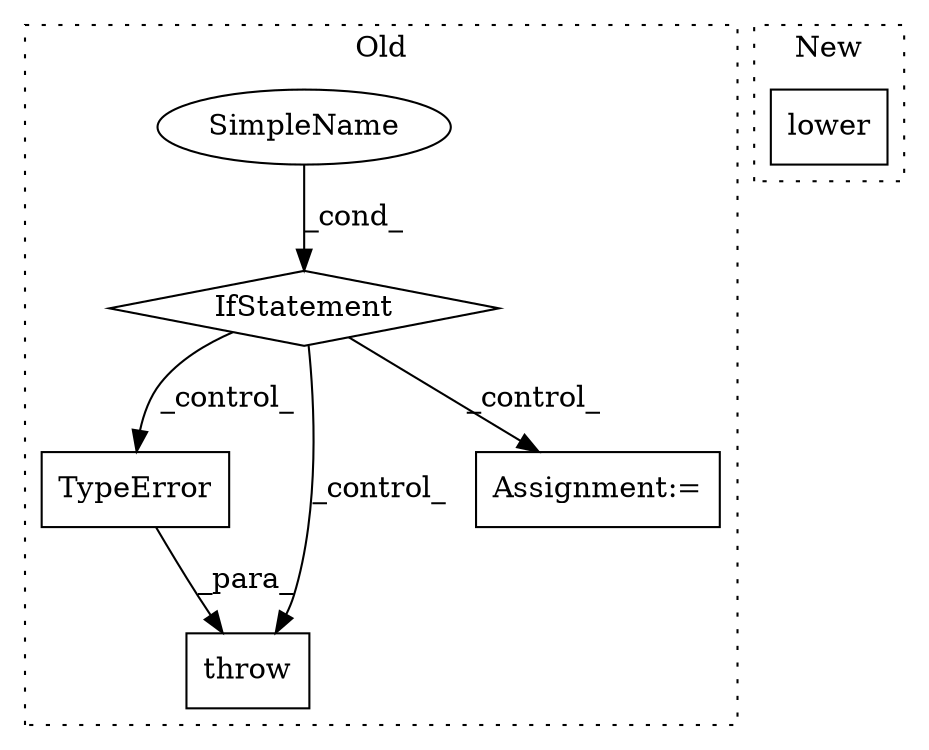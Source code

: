 digraph G {
subgraph cluster0 {
1 [label="TypeError" a="32" s="9030,9089" l="10,1" shape="box"];
3 [label="IfStatement" a="25" s="8937,8965" l="4,2" shape="diamond"];
4 [label="SimpleName" a="42" s="" l="" shape="ellipse"];
5 [label="throw" a="53" s="9024" l="6" shape="box"];
6 [label="Assignment:=" a="7" s="8980" l="1" shape="box"];
label = "Old";
style="dotted";
}
subgraph cluster1 {
2 [label="lower" a="32" s="8961" l="7" shape="box"];
label = "New";
style="dotted";
}
1 -> 5 [label="_para_"];
3 -> 5 [label="_control_"];
3 -> 6 [label="_control_"];
3 -> 1 [label="_control_"];
4 -> 3 [label="_cond_"];
}